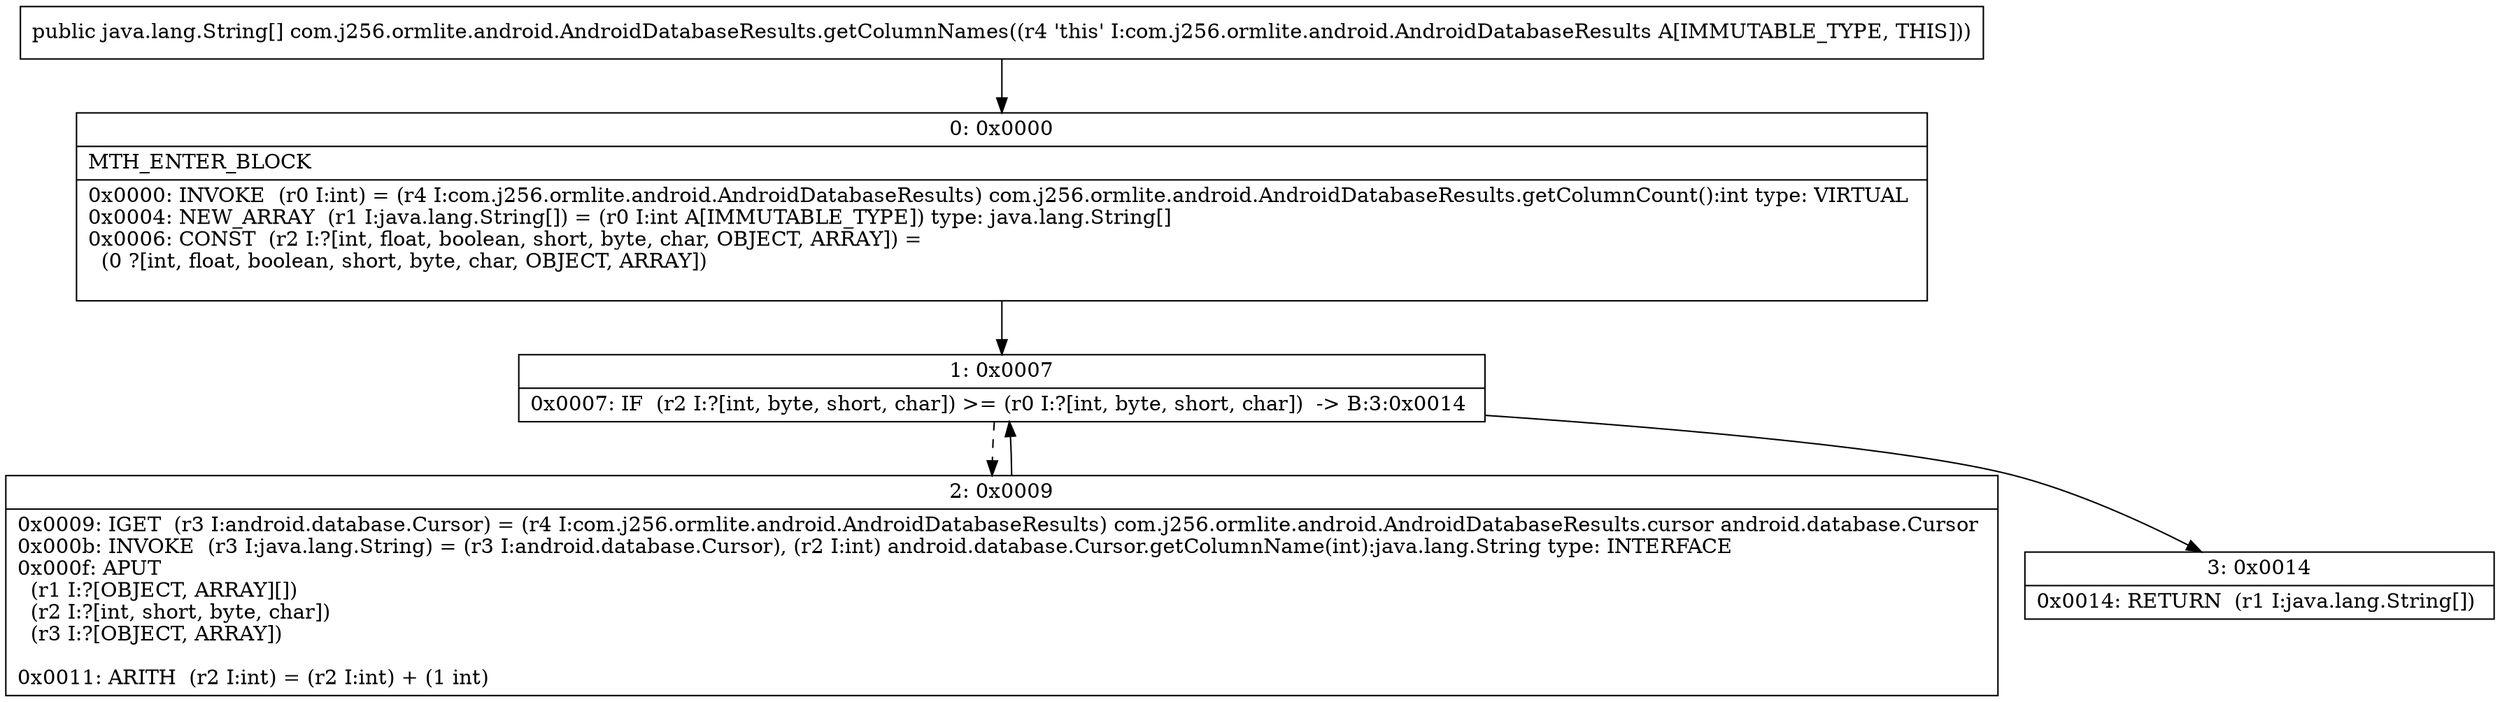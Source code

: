 digraph "CFG forcom.j256.ormlite.android.AndroidDatabaseResults.getColumnNames()[Ljava\/lang\/String;" {
Node_0 [shape=record,label="{0\:\ 0x0000|MTH_ENTER_BLOCK\l|0x0000: INVOKE  (r0 I:int) = (r4 I:com.j256.ormlite.android.AndroidDatabaseResults) com.j256.ormlite.android.AndroidDatabaseResults.getColumnCount():int type: VIRTUAL \l0x0004: NEW_ARRAY  (r1 I:java.lang.String[]) = (r0 I:int A[IMMUTABLE_TYPE]) type: java.lang.String[] \l0x0006: CONST  (r2 I:?[int, float, boolean, short, byte, char, OBJECT, ARRAY]) = \l  (0 ?[int, float, boolean, short, byte, char, OBJECT, ARRAY])\l \l}"];
Node_1 [shape=record,label="{1\:\ 0x0007|0x0007: IF  (r2 I:?[int, byte, short, char]) \>= (r0 I:?[int, byte, short, char])  \-\> B:3:0x0014 \l}"];
Node_2 [shape=record,label="{2\:\ 0x0009|0x0009: IGET  (r3 I:android.database.Cursor) = (r4 I:com.j256.ormlite.android.AndroidDatabaseResults) com.j256.ormlite.android.AndroidDatabaseResults.cursor android.database.Cursor \l0x000b: INVOKE  (r3 I:java.lang.String) = (r3 I:android.database.Cursor), (r2 I:int) android.database.Cursor.getColumnName(int):java.lang.String type: INTERFACE \l0x000f: APUT  \l  (r1 I:?[OBJECT, ARRAY][])\l  (r2 I:?[int, short, byte, char])\l  (r3 I:?[OBJECT, ARRAY])\l \l0x0011: ARITH  (r2 I:int) = (r2 I:int) + (1 int) \l}"];
Node_3 [shape=record,label="{3\:\ 0x0014|0x0014: RETURN  (r1 I:java.lang.String[]) \l}"];
MethodNode[shape=record,label="{public java.lang.String[] com.j256.ormlite.android.AndroidDatabaseResults.getColumnNames((r4 'this' I:com.j256.ormlite.android.AndroidDatabaseResults A[IMMUTABLE_TYPE, THIS])) }"];
MethodNode -> Node_0;
Node_0 -> Node_1;
Node_1 -> Node_2[style=dashed];
Node_1 -> Node_3;
Node_2 -> Node_1;
}


